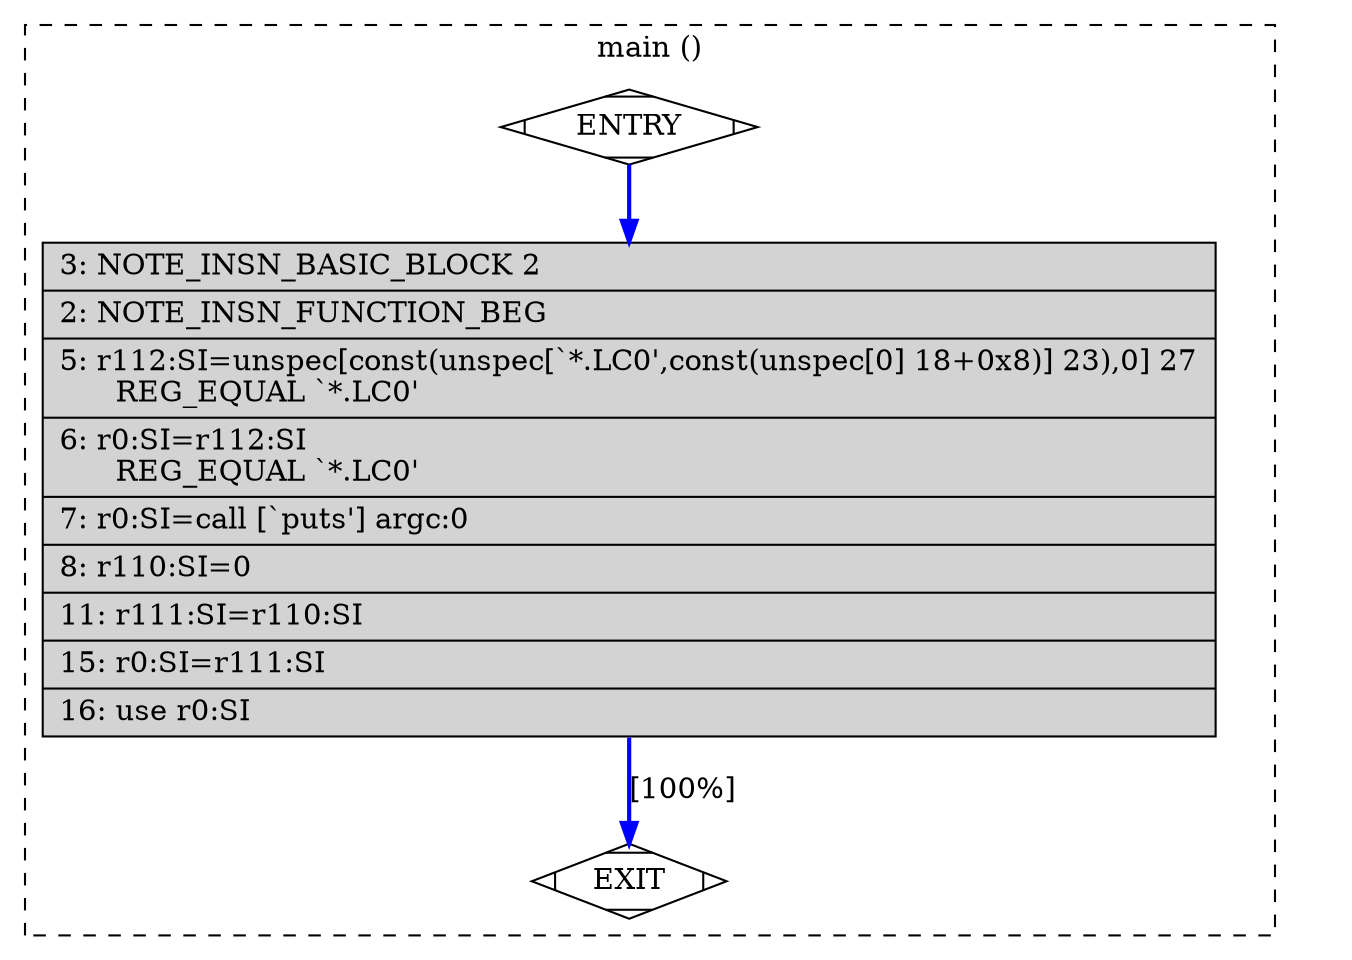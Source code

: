 digraph "hello_world.c.234r.expand" {
overlap=false;
subgraph "cluster_main" {
	style="dashed";
	color="black";
	label="main ()";
	fn_0_basic_block_0 [shape=Mdiamond,style=filled,fillcolor=white,label="ENTRY"];

	fn_0_basic_block_2 [shape=record,style=filled,fillcolor=lightgrey,label="{\ \ \ \ 3:\ NOTE_INSN_BASIC_BLOCK\ 2\l\
|\ \ \ \ 2:\ NOTE_INSN_FUNCTION_BEG\l\
|\ \ \ \ 5:\ r112:SI=unspec[const(unspec[`*.LC0',const(unspec[0]\ 18+0x8)]\ 23),0]\ 27\l\
\ \ \ \ \ \ REG_EQUAL\ `*.LC0'\l\
|\ \ \ \ 6:\ r0:SI=r112:SI\l\
\ \ \ \ \ \ REG_EQUAL\ `*.LC0'\l\
|\ \ \ \ 7:\ r0:SI=call\ [`puts']\ argc:0\l\
|\ \ \ \ 8:\ r110:SI=0\l\
|\ \ \ 11:\ r111:SI=r110:SI\l\
|\ \ \ 15:\ r0:SI=r111:SI\l\
|\ \ \ 16:\ use\ r0:SI\l\
}"];

	fn_0_basic_block_1 [shape=Mdiamond,style=filled,fillcolor=white,label="EXIT"];

	fn_0_basic_block_0:s -> fn_0_basic_block_2:n [style="solid,bold",color=blue,weight=100,constraint=true];
	fn_0_basic_block_2:s -> fn_0_basic_block_1:n [style="solid,bold",color=blue,weight=100,constraint=true,label="[100%]"];
	fn_0_basic_block_0:s -> fn_0_basic_block_1:n [style="invis",constraint=true];
}
}
